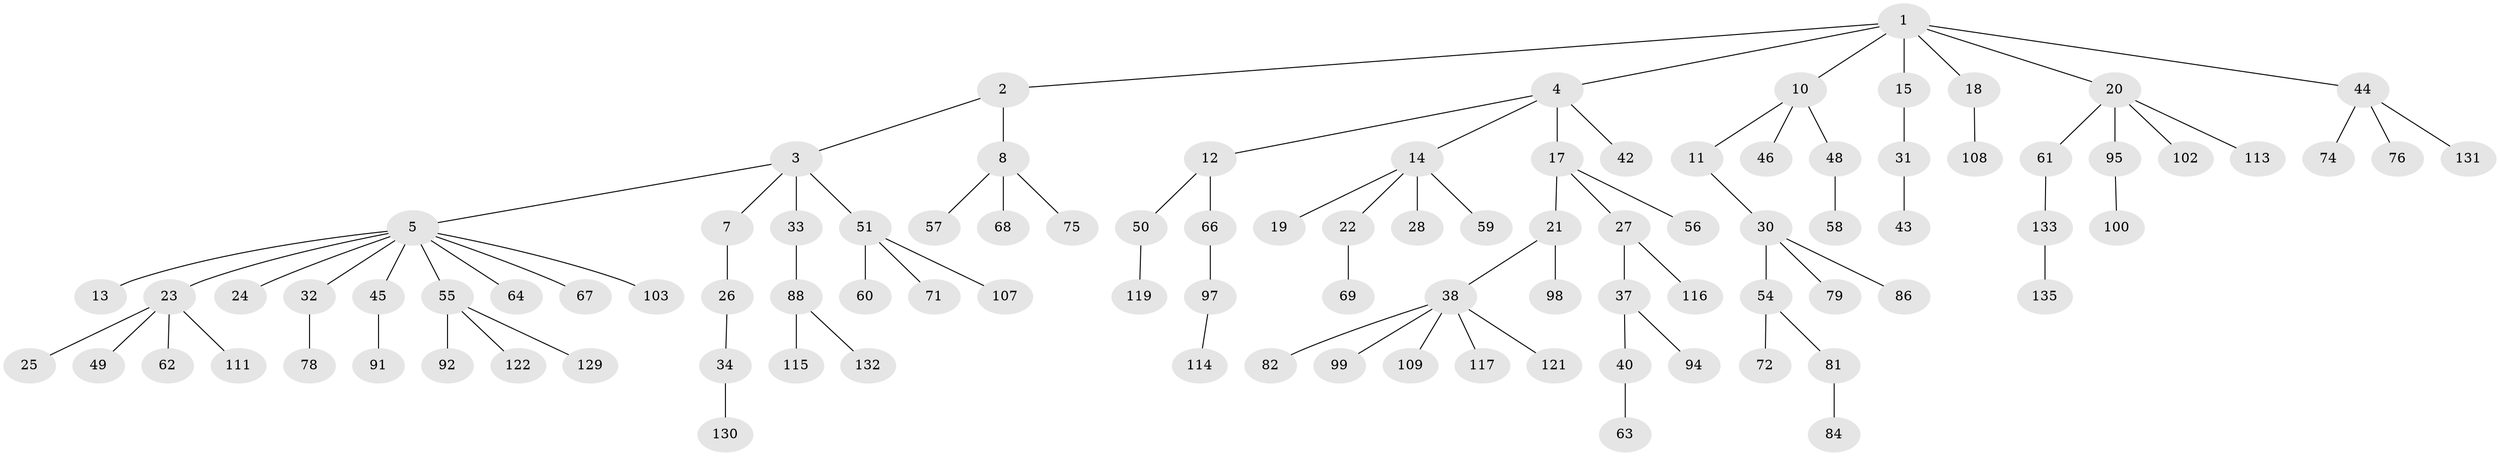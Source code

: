 // Generated by graph-tools (version 1.1) at 2025/24/03/03/25 07:24:07]
// undirected, 97 vertices, 96 edges
graph export_dot {
graph [start="1"]
  node [color=gray90,style=filled];
  1 [super="+9"];
  2;
  3 [super="+85"];
  4 [super="+6"];
  5 [super="+41"];
  7 [super="+36"];
  8 [super="+39"];
  10 [super="+80"];
  11;
  12 [super="+35"];
  13;
  14 [super="+16"];
  15;
  17;
  18;
  19;
  20 [super="+73"];
  21 [super="+89"];
  22 [super="+52"];
  23 [super="+29"];
  24 [super="+123"];
  25;
  26;
  27 [super="+53"];
  28;
  30 [super="+83"];
  31;
  32;
  33;
  34 [super="+87"];
  37 [super="+93"];
  38 [super="+47"];
  40;
  42;
  43;
  44 [super="+120"];
  45 [super="+118"];
  46;
  48 [super="+70"];
  49;
  50;
  51 [super="+110"];
  54;
  55 [super="+65"];
  56;
  57;
  58 [super="+112"];
  59;
  60;
  61 [super="+77"];
  62 [super="+104"];
  63;
  64;
  66 [super="+96"];
  67;
  68;
  69 [super="+126"];
  71;
  72 [super="+127"];
  74;
  75;
  76 [super="+90"];
  78;
  79;
  81 [super="+101"];
  82;
  84 [super="+128"];
  86;
  88 [super="+106"];
  91;
  92 [super="+125"];
  94 [super="+105"];
  95;
  97;
  98 [super="+124"];
  99;
  100;
  102;
  103 [super="+136"];
  107;
  108;
  109;
  111;
  113;
  114;
  115;
  116;
  117;
  119;
  121;
  122;
  129;
  130 [super="+134"];
  131;
  132;
  133;
  135;
  1 -- 2;
  1 -- 4;
  1 -- 10;
  1 -- 20;
  1 -- 44;
  1 -- 18;
  1 -- 15;
  2 -- 3;
  2 -- 8;
  3 -- 5;
  3 -- 7;
  3 -- 33;
  3 -- 51;
  4 -- 14;
  4 -- 42;
  4 -- 17;
  4 -- 12;
  5 -- 13;
  5 -- 23;
  5 -- 24;
  5 -- 32;
  5 -- 45;
  5 -- 55;
  5 -- 64;
  5 -- 103;
  5 -- 67;
  7 -- 26;
  8 -- 57;
  8 -- 75;
  8 -- 68;
  10 -- 11;
  10 -- 46;
  10 -- 48;
  11 -- 30;
  12 -- 50;
  12 -- 66;
  14 -- 19;
  14 -- 28;
  14 -- 59;
  14 -- 22;
  15 -- 31;
  17 -- 21;
  17 -- 27;
  17 -- 56;
  18 -- 108;
  20 -- 61;
  20 -- 95;
  20 -- 102;
  20 -- 113;
  21 -- 38;
  21 -- 98;
  22 -- 69;
  23 -- 25;
  23 -- 111;
  23 -- 49;
  23 -- 62;
  26 -- 34;
  27 -- 37;
  27 -- 116;
  30 -- 54;
  30 -- 79;
  30 -- 86;
  31 -- 43;
  32 -- 78;
  33 -- 88;
  34 -- 130;
  37 -- 40;
  37 -- 94;
  38 -- 117;
  38 -- 82;
  38 -- 99;
  38 -- 121;
  38 -- 109;
  40 -- 63;
  44 -- 74;
  44 -- 76;
  44 -- 131;
  45 -- 91;
  48 -- 58;
  50 -- 119;
  51 -- 60;
  51 -- 71;
  51 -- 107;
  54 -- 72;
  54 -- 81;
  55 -- 92;
  55 -- 129;
  55 -- 122;
  61 -- 133;
  66 -- 97;
  81 -- 84;
  88 -- 115;
  88 -- 132;
  95 -- 100;
  97 -- 114;
  133 -- 135;
}

